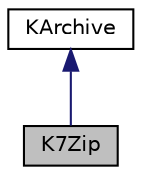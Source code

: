 digraph "K7Zip"
{
  edge [fontname="Helvetica",fontsize="10",labelfontname="Helvetica",labelfontsize="10"];
  node [fontname="Helvetica",fontsize="10",shape=record];
  Node0 [label="K7Zip",height=0.2,width=0.4,color="black", fillcolor="grey75", style="filled", fontcolor="black"];
  Node1 -> Node0 [dir="back",color="midnightblue",fontsize="10",style="solid",fontname="Helvetica"];
  Node1 [label="KArchive",height=0.2,width=0.4,color="black", fillcolor="white", style="filled",URL="$classKArchive.html",tooltip="KArchive is a base class for reading and writing archives. "];
}
